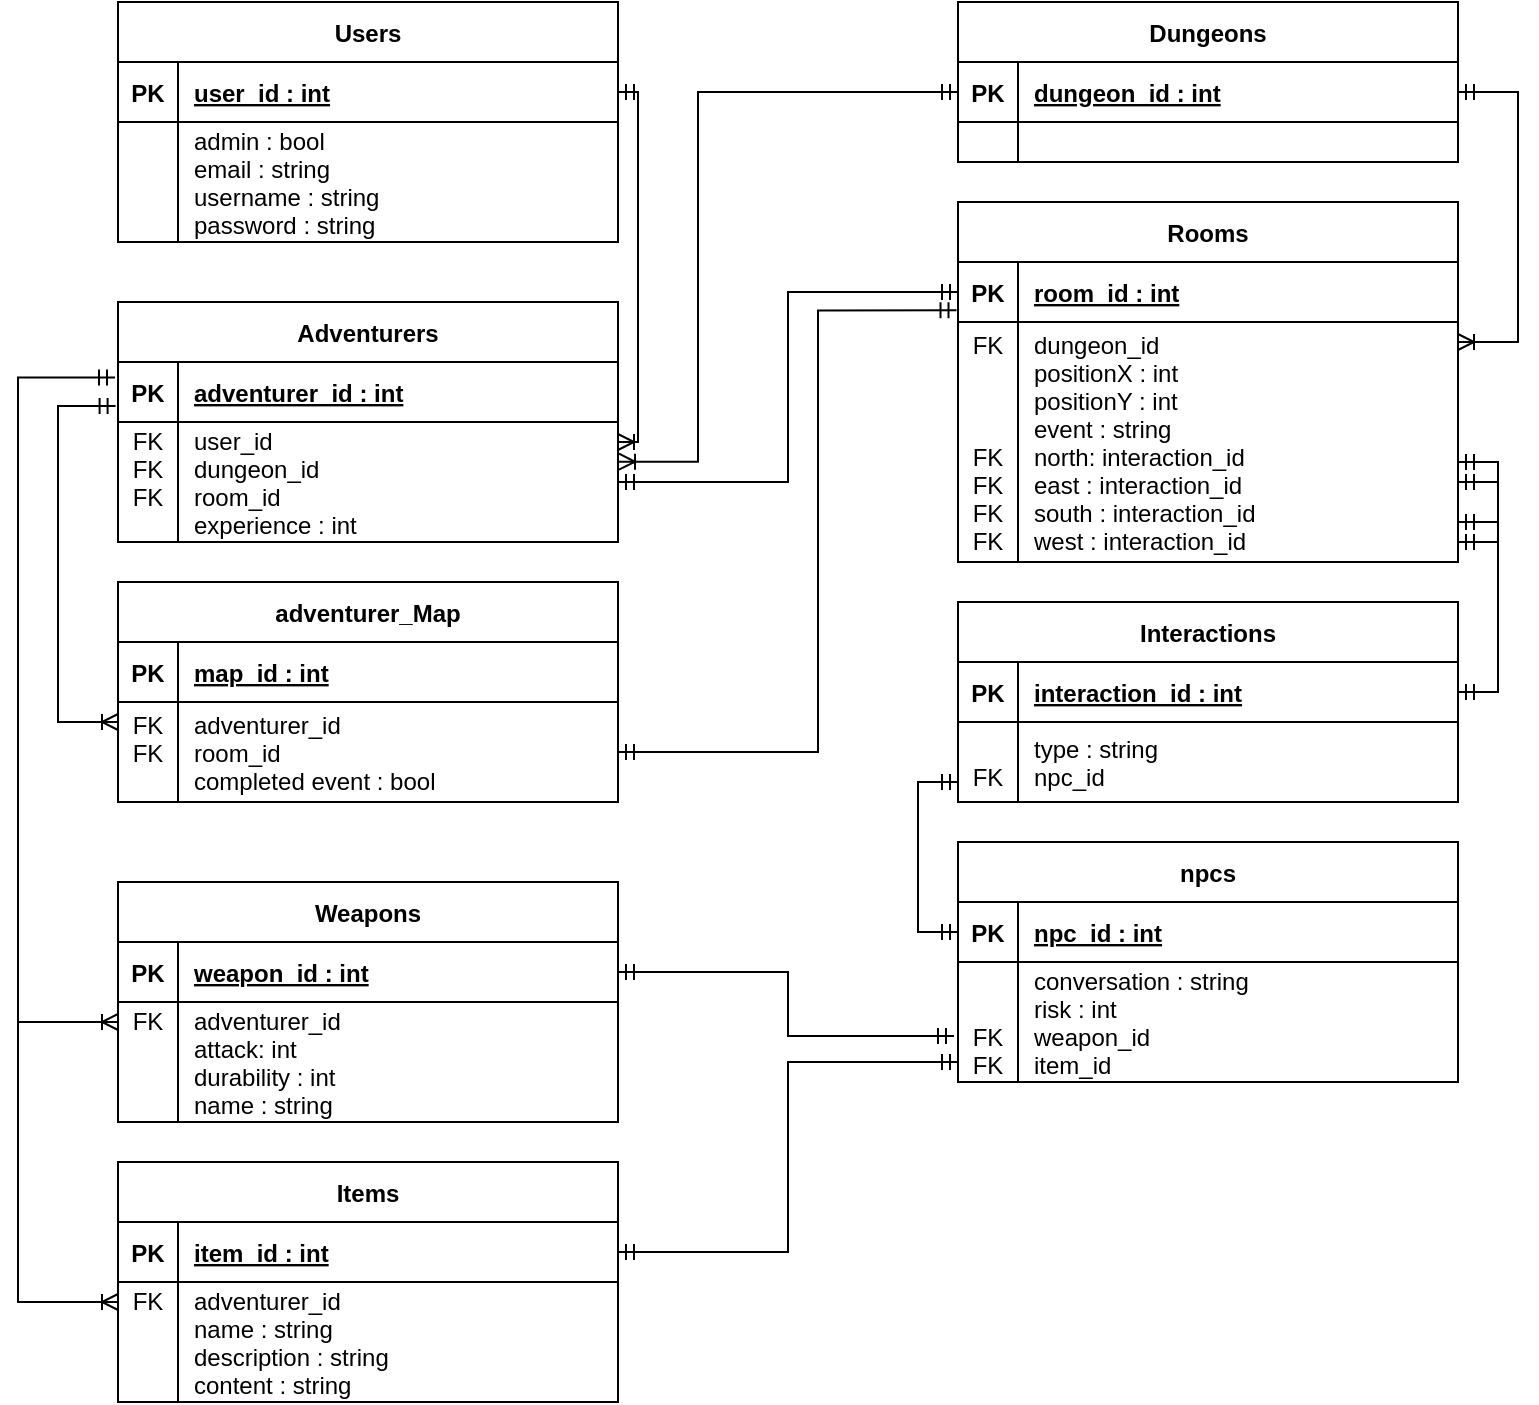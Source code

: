 <mxfile version="15.2.9" type="device"><diagram id="R2lEEEUBdFMjLlhIrx00" name="Page-1"><mxGraphModel dx="1422" dy="762" grid="1" gridSize="10" guides="1" tooltips="1" connect="1" arrows="1" fold="1" page="1" pageScale="1" pageWidth="850" pageHeight="1100" math="0" shadow="0" extFonts="Permanent Marker^https://fonts.googleapis.com/css?family=Permanent+Marker"><root><mxCell id="0"/><mxCell id="1" parent="0"/><mxCell id="aeh51tjurG49gec1VI62-1" value="Users" style="shape=table;startSize=30;container=1;collapsible=1;childLayout=tableLayout;fixedRows=1;rowLines=0;fontStyle=1;align=center;resizeLast=1;" parent="1" vertex="1"><mxGeometry x="70" y="40" width="250" height="120" as="geometry"/></mxCell><mxCell id="aeh51tjurG49gec1VI62-2" value="" style="shape=partialRectangle;collapsible=0;dropTarget=0;pointerEvents=0;fillColor=none;points=[[0,0.5],[1,0.5]];portConstraint=eastwest;top=0;left=0;right=0;bottom=1;" parent="aeh51tjurG49gec1VI62-1" vertex="1"><mxGeometry y="30" width="250" height="30" as="geometry"/></mxCell><mxCell id="aeh51tjurG49gec1VI62-3" value="PK" style="shape=partialRectangle;overflow=hidden;connectable=0;fillColor=none;top=0;left=0;bottom=0;right=0;fontStyle=1;" parent="aeh51tjurG49gec1VI62-2" vertex="1"><mxGeometry width="30" height="30" as="geometry"/></mxCell><mxCell id="aeh51tjurG49gec1VI62-4" value="user_id : int" style="shape=partialRectangle;overflow=hidden;connectable=0;fillColor=none;top=0;left=0;bottom=0;right=0;align=left;spacingLeft=6;fontStyle=5;" parent="aeh51tjurG49gec1VI62-2" vertex="1"><mxGeometry x="30" width="220" height="30" as="geometry"/></mxCell><mxCell id="aeh51tjurG49gec1VI62-5" value="" style="shape=partialRectangle;collapsible=0;dropTarget=0;pointerEvents=0;fillColor=none;points=[[0,0.5],[1,0.5]];portConstraint=eastwest;top=0;left=0;right=0;bottom=0;" parent="aeh51tjurG49gec1VI62-1" vertex="1"><mxGeometry y="60" width="250" height="60" as="geometry"/></mxCell><mxCell id="aeh51tjurG49gec1VI62-6" value="" style="shape=partialRectangle;overflow=hidden;connectable=0;fillColor=none;top=0;left=0;bottom=0;right=0;" parent="aeh51tjurG49gec1VI62-5" vertex="1"><mxGeometry width="30" height="60" as="geometry"/></mxCell><mxCell id="aeh51tjurG49gec1VI62-7" value="admin : bool&#10;email : string&#10;username : string&#10;password : string" style="shape=partialRectangle;overflow=hidden;connectable=0;fillColor=none;top=0;left=0;bottom=0;right=0;align=left;spacingLeft=6;" parent="aeh51tjurG49gec1VI62-5" vertex="1"><mxGeometry x="30" width="220" height="60" as="geometry"/></mxCell><mxCell id="aeh51tjurG49gec1VI62-8" value="Dungeons" style="shape=table;startSize=30;container=1;collapsible=1;childLayout=tableLayout;fixedRows=1;rowLines=0;fontStyle=1;align=center;resizeLast=1;" parent="1" vertex="1"><mxGeometry x="490" y="40" width="250" height="80" as="geometry"/></mxCell><mxCell id="aeh51tjurG49gec1VI62-9" value="" style="shape=partialRectangle;collapsible=0;dropTarget=0;pointerEvents=0;fillColor=none;points=[[0,0.5],[1,0.5]];portConstraint=eastwest;top=0;left=0;right=0;bottom=1;" parent="aeh51tjurG49gec1VI62-8" vertex="1"><mxGeometry y="30" width="250" height="30" as="geometry"/></mxCell><mxCell id="aeh51tjurG49gec1VI62-10" value="PK" style="shape=partialRectangle;overflow=hidden;connectable=0;fillColor=none;top=0;left=0;bottom=0;right=0;fontStyle=1;" parent="aeh51tjurG49gec1VI62-9" vertex="1"><mxGeometry width="30" height="30" as="geometry"/></mxCell><mxCell id="aeh51tjurG49gec1VI62-11" value="dungeon_id : int" style="shape=partialRectangle;overflow=hidden;connectable=0;fillColor=none;top=0;left=0;bottom=0;right=0;align=left;spacingLeft=6;fontStyle=5;" parent="aeh51tjurG49gec1VI62-9" vertex="1"><mxGeometry x="30" width="220" height="30" as="geometry"/></mxCell><mxCell id="aeh51tjurG49gec1VI62-12" value="" style="shape=partialRectangle;collapsible=0;dropTarget=0;pointerEvents=0;fillColor=none;points=[[0,0.5],[1,0.5]];portConstraint=eastwest;top=0;left=0;right=0;bottom=0;" parent="aeh51tjurG49gec1VI62-8" vertex="1"><mxGeometry y="60" width="250" height="20" as="geometry"/></mxCell><mxCell id="aeh51tjurG49gec1VI62-13" value="" style="shape=partialRectangle;overflow=hidden;connectable=0;fillColor=none;top=0;left=0;bottom=0;right=0;" parent="aeh51tjurG49gec1VI62-12" vertex="1"><mxGeometry width="30" height="20" as="geometry"/></mxCell><mxCell id="aeh51tjurG49gec1VI62-14" value="" style="shape=partialRectangle;overflow=hidden;connectable=0;fillColor=none;top=0;left=0;bottom=0;right=0;align=left;spacingLeft=6;" parent="aeh51tjurG49gec1VI62-12" vertex="1"><mxGeometry x="30" width="220" height="20" as="geometry"/></mxCell><mxCell id="aeh51tjurG49gec1VI62-15" value="Rooms" style="shape=table;startSize=30;container=1;collapsible=1;childLayout=tableLayout;fixedRows=1;rowLines=0;fontStyle=1;align=center;resizeLast=1;" parent="1" vertex="1"><mxGeometry x="490" y="140" width="250" height="180" as="geometry"/></mxCell><mxCell id="aeh51tjurG49gec1VI62-16" value="" style="shape=partialRectangle;collapsible=0;dropTarget=0;pointerEvents=0;fillColor=none;points=[[0,0.5],[1,0.5]];portConstraint=eastwest;top=0;left=0;right=0;bottom=1;" parent="aeh51tjurG49gec1VI62-15" vertex="1"><mxGeometry y="30" width="250" height="30" as="geometry"/></mxCell><mxCell id="aeh51tjurG49gec1VI62-17" value="PK" style="shape=partialRectangle;overflow=hidden;connectable=0;fillColor=none;top=0;left=0;bottom=0;right=0;fontStyle=1;" parent="aeh51tjurG49gec1VI62-16" vertex="1"><mxGeometry width="30" height="30" as="geometry"/></mxCell><mxCell id="aeh51tjurG49gec1VI62-18" value="room_id : int" style="shape=partialRectangle;overflow=hidden;connectable=0;fillColor=none;top=0;left=0;bottom=0;right=0;align=left;spacingLeft=6;fontStyle=5;" parent="aeh51tjurG49gec1VI62-16" vertex="1"><mxGeometry x="30" width="220" height="30" as="geometry"/></mxCell><mxCell id="aeh51tjurG49gec1VI62-19" value="" style="shape=partialRectangle;collapsible=0;dropTarget=0;pointerEvents=0;fillColor=none;points=[[0,0.5],[1,0.5]];portConstraint=eastwest;top=0;left=0;right=0;bottom=0;" parent="aeh51tjurG49gec1VI62-15" vertex="1"><mxGeometry y="60" width="250" height="120" as="geometry"/></mxCell><mxCell id="aeh51tjurG49gec1VI62-20" value="FK&#10;&#10;&#10;&#10;FK&#10;FK&#10;FK&#10;FK" style="shape=partialRectangle;overflow=hidden;connectable=0;fillColor=none;top=0;left=0;bottom=0;right=0;" parent="aeh51tjurG49gec1VI62-19" vertex="1"><mxGeometry width="30" height="120" as="geometry"/></mxCell><mxCell id="aeh51tjurG49gec1VI62-21" value="dungeon_id&#10;positionX : int&#10;positionY : int&#10;event : string&#10;north: interaction_id&#10;east : interaction_id&#10;south : interaction_id&#10;west : interaction_id" style="shape=partialRectangle;overflow=hidden;connectable=0;fillColor=none;top=0;left=0;bottom=0;right=0;align=left;spacingLeft=6;" parent="aeh51tjurG49gec1VI62-19" vertex="1"><mxGeometry x="30" width="220" height="120" as="geometry"/></mxCell><mxCell id="aeh51tjurG49gec1VI62-93" style="edgeStyle=orthogonalEdgeStyle;rounded=0;orthogonalLoop=1;jettySize=auto;html=1;startArrow=ERoneToMany;startFill=0;endArrow=ERmandOne;endFill=0;exitX=1.002;exitY=0.331;exitDx=0;exitDy=0;exitPerimeter=0;" parent="1" source="aeh51tjurG49gec1VI62-33" edge="1"><mxGeometry relative="1" as="geometry"><Array as="points"><mxPoint x="360" y="270"/><mxPoint x="360" y="85"/><mxPoint x="490" y="85"/></Array><mxPoint x="490" y="85" as="targetPoint"/></mxGeometry></mxCell><mxCell id="aeh51tjurG49gec1VI62-29" value="Adventurers" style="shape=table;startSize=30;container=1;collapsible=1;childLayout=tableLayout;fixedRows=1;rowLines=0;fontStyle=1;align=center;resizeLast=1;" parent="1" vertex="1"><mxGeometry x="70" y="190" width="250" height="120" as="geometry"/></mxCell><mxCell id="aeh51tjurG49gec1VI62-30" value="" style="shape=partialRectangle;collapsible=0;dropTarget=0;pointerEvents=0;fillColor=none;points=[[0,0.5],[1,0.5]];portConstraint=eastwest;top=0;left=0;right=0;bottom=1;" parent="aeh51tjurG49gec1VI62-29" vertex="1"><mxGeometry y="30" width="250" height="30" as="geometry"/></mxCell><mxCell id="aeh51tjurG49gec1VI62-31" value="PK" style="shape=partialRectangle;overflow=hidden;connectable=0;fillColor=none;top=0;left=0;bottom=0;right=0;fontStyle=1;" parent="aeh51tjurG49gec1VI62-30" vertex="1"><mxGeometry width="30" height="30" as="geometry"/></mxCell><mxCell id="aeh51tjurG49gec1VI62-32" value="adventurer_id : int" style="shape=partialRectangle;overflow=hidden;connectable=0;fillColor=none;top=0;left=0;bottom=0;right=0;align=left;spacingLeft=6;fontStyle=5;" parent="aeh51tjurG49gec1VI62-30" vertex="1"><mxGeometry x="30" width="220" height="30" as="geometry"/></mxCell><mxCell id="aeh51tjurG49gec1VI62-33" value="" style="shape=partialRectangle;collapsible=0;dropTarget=0;pointerEvents=0;fillColor=none;points=[[0,0.5],[1,0.5]];portConstraint=eastwest;top=0;left=0;right=0;bottom=0;" parent="aeh51tjurG49gec1VI62-29" vertex="1"><mxGeometry y="60" width="250" height="60" as="geometry"/></mxCell><mxCell id="aeh51tjurG49gec1VI62-34" value="FK&#10;FK&#10;FK&#10;" style="shape=partialRectangle;overflow=hidden;connectable=0;fillColor=none;top=0;left=0;bottom=0;right=0;" parent="aeh51tjurG49gec1VI62-33" vertex="1"><mxGeometry width="30" height="60" as="geometry"/></mxCell><mxCell id="aeh51tjurG49gec1VI62-35" value="user_id&#10;dungeon_id&#10;room_id&#10;experience : int" style="shape=partialRectangle;overflow=hidden;connectable=0;fillColor=none;top=0;left=0;bottom=0;right=0;align=left;spacingLeft=6;" parent="aeh51tjurG49gec1VI62-33" vertex="1"><mxGeometry x="30" width="220" height="60" as="geometry"/></mxCell><mxCell id="aeh51tjurG49gec1VI62-43" value="Weapons" style="shape=table;startSize=30;container=1;collapsible=1;childLayout=tableLayout;fixedRows=1;rowLines=0;fontStyle=1;align=center;resizeLast=1;" parent="1" vertex="1"><mxGeometry x="70" y="480" width="250" height="120" as="geometry"/></mxCell><mxCell id="aeh51tjurG49gec1VI62-44" value="" style="shape=partialRectangle;collapsible=0;dropTarget=0;pointerEvents=0;fillColor=none;points=[[0,0.5],[1,0.5]];portConstraint=eastwest;top=0;left=0;right=0;bottom=1;" parent="aeh51tjurG49gec1VI62-43" vertex="1"><mxGeometry y="30" width="250" height="30" as="geometry"/></mxCell><mxCell id="aeh51tjurG49gec1VI62-45" value="PK" style="shape=partialRectangle;overflow=hidden;connectable=0;fillColor=none;top=0;left=0;bottom=0;right=0;fontStyle=1;" parent="aeh51tjurG49gec1VI62-44" vertex="1"><mxGeometry width="30" height="30" as="geometry"/></mxCell><mxCell id="aeh51tjurG49gec1VI62-46" value="weapon_id : int" style="shape=partialRectangle;overflow=hidden;connectable=0;fillColor=none;top=0;left=0;bottom=0;right=0;align=left;spacingLeft=6;fontStyle=5;" parent="aeh51tjurG49gec1VI62-44" vertex="1"><mxGeometry x="30" width="220" height="30" as="geometry"/></mxCell><mxCell id="aeh51tjurG49gec1VI62-47" value="" style="shape=partialRectangle;collapsible=0;dropTarget=0;pointerEvents=0;fillColor=none;points=[[0,0.5],[1,0.5]];portConstraint=eastwest;top=0;left=0;right=0;bottom=0;" parent="aeh51tjurG49gec1VI62-43" vertex="1"><mxGeometry y="60" width="250" height="60" as="geometry"/></mxCell><mxCell id="aeh51tjurG49gec1VI62-48" value="FK&#10;&#10;&#10;" style="shape=partialRectangle;overflow=hidden;connectable=0;fillColor=none;top=0;left=0;bottom=0;right=0;" parent="aeh51tjurG49gec1VI62-47" vertex="1"><mxGeometry width="30" height="60" as="geometry"/></mxCell><mxCell id="aeh51tjurG49gec1VI62-49" value="adventurer_id&#10;attack: int&#10;durability : int&#10;name : string" style="shape=partialRectangle;overflow=hidden;connectable=0;fillColor=none;top=0;left=0;bottom=0;right=0;align=left;spacingLeft=6;" parent="aeh51tjurG49gec1VI62-47" vertex="1"><mxGeometry x="30" width="220" height="60" as="geometry"/></mxCell><mxCell id="aeh51tjurG49gec1VI62-50" value="Items" style="shape=table;startSize=30;container=1;collapsible=1;childLayout=tableLayout;fixedRows=1;rowLines=0;fontStyle=1;align=center;resizeLast=1;" parent="1" vertex="1"><mxGeometry x="70" y="620" width="250" height="120" as="geometry"/></mxCell><mxCell id="aeh51tjurG49gec1VI62-51" value="" style="shape=partialRectangle;collapsible=0;dropTarget=0;pointerEvents=0;fillColor=none;points=[[0,0.5],[1,0.5]];portConstraint=eastwest;top=0;left=0;right=0;bottom=1;" parent="aeh51tjurG49gec1VI62-50" vertex="1"><mxGeometry y="30" width="250" height="30" as="geometry"/></mxCell><mxCell id="aeh51tjurG49gec1VI62-52" value="PK" style="shape=partialRectangle;overflow=hidden;connectable=0;fillColor=none;top=0;left=0;bottom=0;right=0;fontStyle=1;" parent="aeh51tjurG49gec1VI62-51" vertex="1"><mxGeometry width="30" height="30" as="geometry"/></mxCell><mxCell id="aeh51tjurG49gec1VI62-53" value="item_id : int" style="shape=partialRectangle;overflow=hidden;connectable=0;fillColor=none;top=0;left=0;bottom=0;right=0;align=left;spacingLeft=6;fontStyle=5;" parent="aeh51tjurG49gec1VI62-51" vertex="1"><mxGeometry x="30" width="220" height="30" as="geometry"/></mxCell><mxCell id="aeh51tjurG49gec1VI62-54" value="" style="shape=partialRectangle;collapsible=0;dropTarget=0;pointerEvents=0;fillColor=none;points=[[0,0.5],[1,0.5]];portConstraint=eastwest;top=0;left=0;right=0;bottom=0;" parent="aeh51tjurG49gec1VI62-50" vertex="1"><mxGeometry y="60" width="250" height="60" as="geometry"/></mxCell><mxCell id="aeh51tjurG49gec1VI62-55" value="FK&#10;&#10;&#10;" style="shape=partialRectangle;overflow=hidden;connectable=0;fillColor=none;top=0;left=0;bottom=0;right=0;" parent="aeh51tjurG49gec1VI62-54" vertex="1"><mxGeometry width="30" height="60" as="geometry"/></mxCell><mxCell id="aeh51tjurG49gec1VI62-56" value="adventurer_id&#10;name : string&#10;description : string&#10;content : string" style="shape=partialRectangle;overflow=hidden;connectable=0;fillColor=none;top=0;left=0;bottom=0;right=0;align=left;spacingLeft=6;" parent="aeh51tjurG49gec1VI62-54" vertex="1"><mxGeometry x="30" width="220" height="60" as="geometry"/></mxCell><mxCell id="aeh51tjurG49gec1VI62-64" value="adventurer_Map" style="shape=table;startSize=30;container=1;collapsible=1;childLayout=tableLayout;fixedRows=1;rowLines=0;fontStyle=1;align=center;resizeLast=1;" parent="1" vertex="1"><mxGeometry x="70" y="330" width="250" height="110" as="geometry"/></mxCell><mxCell id="aeh51tjurG49gec1VI62-65" value="" style="shape=partialRectangle;collapsible=0;dropTarget=0;pointerEvents=0;fillColor=none;points=[[0,0.5],[1,0.5]];portConstraint=eastwest;top=0;left=0;right=0;bottom=1;" parent="aeh51tjurG49gec1VI62-64" vertex="1"><mxGeometry y="30" width="250" height="30" as="geometry"/></mxCell><mxCell id="aeh51tjurG49gec1VI62-66" value="PK" style="shape=partialRectangle;overflow=hidden;connectable=0;fillColor=none;top=0;left=0;bottom=0;right=0;fontStyle=1;" parent="aeh51tjurG49gec1VI62-65" vertex="1"><mxGeometry width="30" height="30" as="geometry"/></mxCell><mxCell id="aeh51tjurG49gec1VI62-67" value="map_id : int" style="shape=partialRectangle;overflow=hidden;connectable=0;fillColor=none;top=0;left=0;bottom=0;right=0;align=left;spacingLeft=6;fontStyle=5;" parent="aeh51tjurG49gec1VI62-65" vertex="1"><mxGeometry x="30" width="220" height="30" as="geometry"/></mxCell><mxCell id="aeh51tjurG49gec1VI62-68" value="" style="shape=partialRectangle;collapsible=0;dropTarget=0;pointerEvents=0;fillColor=none;points=[[0,0.5],[1,0.5]];portConstraint=eastwest;top=0;left=0;right=0;bottom=0;" parent="aeh51tjurG49gec1VI62-64" vertex="1"><mxGeometry y="60" width="250" height="50" as="geometry"/></mxCell><mxCell id="aeh51tjurG49gec1VI62-69" value="FK&#10;FK&#10;" style="shape=partialRectangle;overflow=hidden;connectable=0;fillColor=none;top=0;left=0;bottom=0;right=0;" parent="aeh51tjurG49gec1VI62-68" vertex="1"><mxGeometry width="30" height="50" as="geometry"/></mxCell><mxCell id="aeh51tjurG49gec1VI62-70" value="adventurer_id&#10;room_id&#10;completed event : bool" style="shape=partialRectangle;overflow=hidden;connectable=0;fillColor=none;top=0;left=0;bottom=0;right=0;align=left;spacingLeft=6;" parent="aeh51tjurG49gec1VI62-68" vertex="1"><mxGeometry x="30" width="220" height="50" as="geometry"/></mxCell><mxCell id="aeh51tjurG49gec1VI62-78" value="Interactions" style="shape=table;startSize=30;container=1;collapsible=1;childLayout=tableLayout;fixedRows=1;rowLines=0;fontStyle=1;align=center;resizeLast=1;" parent="1" vertex="1"><mxGeometry x="490" y="340" width="250" height="100.0" as="geometry"/></mxCell><mxCell id="aeh51tjurG49gec1VI62-79" value="" style="shape=partialRectangle;collapsible=0;dropTarget=0;pointerEvents=0;fillColor=none;points=[[0,0.5],[1,0.5]];portConstraint=eastwest;top=0;left=0;right=0;bottom=1;" parent="aeh51tjurG49gec1VI62-78" vertex="1"><mxGeometry y="30" width="250" height="30" as="geometry"/></mxCell><mxCell id="aeh51tjurG49gec1VI62-80" value="PK" style="shape=partialRectangle;overflow=hidden;connectable=0;fillColor=none;top=0;left=0;bottom=0;right=0;fontStyle=1;" parent="aeh51tjurG49gec1VI62-79" vertex="1"><mxGeometry width="30" height="30" as="geometry"/></mxCell><mxCell id="aeh51tjurG49gec1VI62-81" value="interaction_id : int" style="shape=partialRectangle;overflow=hidden;connectable=0;fillColor=none;top=0;left=0;bottom=0;right=0;align=left;spacingLeft=6;fontStyle=5;" parent="aeh51tjurG49gec1VI62-79" vertex="1"><mxGeometry x="30" width="220" height="30" as="geometry"/></mxCell><mxCell id="aeh51tjurG49gec1VI62-82" value="" style="shape=partialRectangle;collapsible=0;dropTarget=0;pointerEvents=0;fillColor=none;points=[[0,0.5],[1,0.5]];portConstraint=eastwest;top=0;left=0;right=0;bottom=0;" parent="aeh51tjurG49gec1VI62-78" vertex="1"><mxGeometry y="60" width="250" height="40" as="geometry"/></mxCell><mxCell id="aeh51tjurG49gec1VI62-83" value="&#10;FK" style="shape=partialRectangle;overflow=hidden;connectable=0;fillColor=none;top=0;left=0;bottom=0;right=0;" parent="aeh51tjurG49gec1VI62-82" vertex="1"><mxGeometry width="30" height="40" as="geometry"/></mxCell><mxCell id="aeh51tjurG49gec1VI62-84" value="type : string&#10;npc_id" style="shape=partialRectangle;overflow=hidden;connectable=0;fillColor=none;top=0;left=0;bottom=0;right=0;align=left;spacingLeft=6;" parent="aeh51tjurG49gec1VI62-82" vertex="1"><mxGeometry x="30" width="220" height="40" as="geometry"/></mxCell><mxCell id="aeh51tjurG49gec1VI62-85" value="npcs" style="shape=table;startSize=30;container=1;collapsible=1;childLayout=tableLayout;fixedRows=1;rowLines=0;fontStyle=1;align=center;resizeLast=1;" parent="1" vertex="1"><mxGeometry x="490" y="460" width="250" height="120" as="geometry"/></mxCell><mxCell id="aeh51tjurG49gec1VI62-86" value="" style="shape=partialRectangle;collapsible=0;dropTarget=0;pointerEvents=0;fillColor=none;points=[[0,0.5],[1,0.5]];portConstraint=eastwest;top=0;left=0;right=0;bottom=1;" parent="aeh51tjurG49gec1VI62-85" vertex="1"><mxGeometry y="30" width="250" height="30" as="geometry"/></mxCell><mxCell id="aeh51tjurG49gec1VI62-87" value="PK" style="shape=partialRectangle;overflow=hidden;connectable=0;fillColor=none;top=0;left=0;bottom=0;right=0;fontStyle=1;" parent="aeh51tjurG49gec1VI62-86" vertex="1"><mxGeometry width="30" height="30" as="geometry"><mxRectangle width="30" height="30" as="alternateBounds"/></mxGeometry></mxCell><mxCell id="aeh51tjurG49gec1VI62-88" value="npc_id : int" style="shape=partialRectangle;overflow=hidden;connectable=0;fillColor=none;top=0;left=0;bottom=0;right=0;align=left;spacingLeft=6;fontStyle=5;" parent="aeh51tjurG49gec1VI62-86" vertex="1"><mxGeometry x="30" width="220" height="30" as="geometry"><mxRectangle width="220" height="30" as="alternateBounds"/></mxGeometry></mxCell><mxCell id="aeh51tjurG49gec1VI62-89" value="" style="shape=partialRectangle;collapsible=0;dropTarget=0;pointerEvents=0;fillColor=none;points=[[0,0.5],[1,0.5]];portConstraint=eastwest;top=0;left=0;right=0;bottom=0;" parent="aeh51tjurG49gec1VI62-85" vertex="1"><mxGeometry y="60" width="250" height="60" as="geometry"/></mxCell><mxCell id="aeh51tjurG49gec1VI62-90" value="&#10;&#10;FK&#10;FK" style="shape=partialRectangle;overflow=hidden;connectable=0;fillColor=none;top=0;left=0;bottom=0;right=0;" parent="aeh51tjurG49gec1VI62-89" vertex="1"><mxGeometry width="30" height="60" as="geometry"><mxRectangle width="30" height="60" as="alternateBounds"/></mxGeometry></mxCell><mxCell id="aeh51tjurG49gec1VI62-91" value="conversation : string&#10;risk : int&#10;weapon_id&#10;item_id" style="shape=partialRectangle;overflow=hidden;connectable=0;fillColor=none;top=0;left=0;bottom=0;right=0;align=left;spacingLeft=6;" parent="aeh51tjurG49gec1VI62-89" vertex="1"><mxGeometry x="30" width="220" height="60" as="geometry"><mxRectangle width="220" height="60" as="alternateBounds"/></mxGeometry></mxCell><mxCell id="aeh51tjurG49gec1VI62-92" style="edgeStyle=orthogonalEdgeStyle;rounded=0;orthogonalLoop=1;jettySize=auto;html=1;startArrow=ERoneToMany;startFill=0;endArrow=ERmandOne;endFill=0;" parent="1" source="aeh51tjurG49gec1VI62-33" edge="1"><mxGeometry relative="1" as="geometry"><mxPoint x="320" y="85" as="targetPoint"/><Array as="points"><mxPoint x="330" y="260"/><mxPoint x="330" y="85"/></Array></mxGeometry></mxCell><mxCell id="aeh51tjurG49gec1VI62-94" style="edgeStyle=orthogonalEdgeStyle;rounded=0;orthogonalLoop=1;jettySize=auto;html=1;startArrow=ERmandOne;startFill=0;endArrow=ERoneToMany;endFill=0;" parent="1" source="aeh51tjurG49gec1VI62-9" edge="1"><mxGeometry relative="1" as="geometry"><mxPoint x="740" y="210" as="targetPoint"/><Array as="points"><mxPoint x="770" y="85"/><mxPoint x="770" y="210"/></Array></mxGeometry></mxCell><mxCell id="aeh51tjurG49gec1VI62-95" style="edgeStyle=orthogonalEdgeStyle;rounded=0;orthogonalLoop=1;jettySize=auto;html=1;entryX=0;entryY=0.5;entryDx=0;entryDy=0;startArrow=ERmandOne;startFill=0;endArrow=ERmandOne;endFill=0;" parent="1" source="aeh51tjurG49gec1VI62-33" target="aeh51tjurG49gec1VI62-16" edge="1"><mxGeometry relative="1" as="geometry"/></mxCell><mxCell id="aeh51tjurG49gec1VI62-96" style="edgeStyle=orthogonalEdgeStyle;rounded=0;orthogonalLoop=1;jettySize=auto;html=1;entryX=-0.005;entryY=0.72;entryDx=0;entryDy=0;startArrow=ERoneToMany;startFill=0;endArrow=ERmandOne;endFill=0;entryPerimeter=0;" parent="1" source="aeh51tjurG49gec1VI62-68" target="aeh51tjurG49gec1VI62-30" edge="1"><mxGeometry relative="1" as="geometry"><Array as="points"><mxPoint x="40" y="400"/><mxPoint x="40" y="242"/><mxPoint x="69" y="242"/></Array></mxGeometry></mxCell><mxCell id="aeh51tjurG49gec1VI62-97" style="edgeStyle=orthogonalEdgeStyle;rounded=0;orthogonalLoop=1;jettySize=auto;html=1;entryX=-0.003;entryY=0.805;entryDx=0;entryDy=0;entryPerimeter=0;startArrow=ERmandOne;startFill=0;endArrow=ERmandOne;endFill=0;" parent="1" source="aeh51tjurG49gec1VI62-68" target="aeh51tjurG49gec1VI62-16" edge="1"><mxGeometry relative="1" as="geometry"><Array as="points"><mxPoint x="420" y="415"/><mxPoint x="420" y="194"/></Array></mxGeometry></mxCell><mxCell id="aeh51tjurG49gec1VI62-98" style="edgeStyle=orthogonalEdgeStyle;rounded=0;orthogonalLoop=1;jettySize=auto;html=1;startArrow=ERoneToMany;startFill=0;endArrow=ERmandOne;endFill=0;entryX=-0.006;entryY=0.257;entryDx=0;entryDy=0;entryPerimeter=0;" parent="1" source="aeh51tjurG49gec1VI62-47" target="aeh51tjurG49gec1VI62-30" edge="1"><mxGeometry relative="1" as="geometry"><mxPoint x="60" y="220" as="targetPoint"/><Array as="points"><mxPoint x="20" y="550"/><mxPoint x="20" y="228"/></Array></mxGeometry></mxCell><mxCell id="aeh51tjurG49gec1VI62-99" style="edgeStyle=orthogonalEdgeStyle;rounded=0;orthogonalLoop=1;jettySize=auto;html=1;startArrow=ERoneToMany;startFill=0;endArrow=none;endFill=0;" parent="1" source="aeh51tjurG49gec1VI62-54" edge="1"><mxGeometry relative="1" as="geometry"><mxPoint x="20.0" y="540" as="targetPoint"/><Array as="points"><mxPoint x="20" y="690"/></Array></mxGeometry></mxCell><mxCell id="aeh51tjurG49gec1VI62-101" style="edgeStyle=orthogonalEdgeStyle;rounded=0;orthogonalLoop=1;jettySize=auto;html=1;entryX=1;entryY=0.5;entryDx=0;entryDy=0;startArrow=ERmandOne;startFill=0;endArrow=ERmandOne;endFill=0;" parent="1" source="aeh51tjurG49gec1VI62-19" target="aeh51tjurG49gec1VI62-79" edge="1"><mxGeometry relative="1" as="geometry"><Array as="points"><mxPoint x="760" y="270"/><mxPoint x="760" y="385"/></Array></mxGeometry></mxCell><mxCell id="aeh51tjurG49gec1VI62-102" style="edgeStyle=orthogonalEdgeStyle;rounded=0;orthogonalLoop=1;jettySize=auto;html=1;startArrow=ERmandOne;startFill=0;endArrow=none;endFill=0;" parent="1" source="aeh51tjurG49gec1VI62-19" edge="1"><mxGeometry relative="1" as="geometry"><mxPoint x="760" y="290" as="targetPoint"/><Array as="points"><mxPoint x="760" y="280"/></Array></mxGeometry></mxCell><mxCell id="aeh51tjurG49gec1VI62-103" style="edgeStyle=orthogonalEdgeStyle;rounded=0;orthogonalLoop=1;jettySize=auto;html=1;startArrow=ERmandOne;startFill=0;endArrow=none;endFill=0;" parent="1" source="aeh51tjurG49gec1VI62-19" edge="1"><mxGeometry relative="1" as="geometry"><mxPoint x="760" y="300" as="targetPoint"/><Array as="points"><mxPoint x="750" y="300"/><mxPoint x="750" y="300"/></Array></mxGeometry></mxCell><mxCell id="aeh51tjurG49gec1VI62-104" style="edgeStyle=orthogonalEdgeStyle;rounded=0;orthogonalLoop=1;jettySize=auto;html=1;startArrow=ERmandOne;startFill=0;endArrow=none;endFill=0;" parent="1" source="aeh51tjurG49gec1VI62-19" edge="1"><mxGeometry relative="1" as="geometry"><mxPoint x="760" y="320.0" as="targetPoint"/><Array as="points"><mxPoint x="760" y="310"/></Array></mxGeometry></mxCell><mxCell id="aeh51tjurG49gec1VI62-105" style="edgeStyle=orthogonalEdgeStyle;rounded=0;orthogonalLoop=1;jettySize=auto;html=1;entryX=0;entryY=0.5;entryDx=0;entryDy=0;startArrow=ERmandOne;startFill=0;endArrow=ERmandOne;endFill=0;exitX=0;exitY=0.75;exitDx=0;exitDy=0;exitPerimeter=0;" parent="1" source="aeh51tjurG49gec1VI62-82" target="aeh51tjurG49gec1VI62-86" edge="1"><mxGeometry relative="1" as="geometry"><Array as="points"><mxPoint x="470" y="430"/><mxPoint x="470" y="505"/></Array></mxGeometry></mxCell><mxCell id="A3DeWBYHhcvwP2L8xWuY-1" style="edgeStyle=orthogonalEdgeStyle;rounded=0;orthogonalLoop=1;jettySize=auto;html=1;entryX=1;entryY=0.5;entryDx=0;entryDy=0;exitX=-0.008;exitY=0.617;exitDx=0;exitDy=0;exitPerimeter=0;startArrow=ERmandOne;startFill=0;endArrow=ERmandOne;endFill=0;" edge="1" parent="1" source="aeh51tjurG49gec1VI62-89" target="aeh51tjurG49gec1VI62-44"><mxGeometry relative="1" as="geometry"/></mxCell><mxCell id="A3DeWBYHhcvwP2L8xWuY-2" style="edgeStyle=orthogonalEdgeStyle;rounded=0;orthogonalLoop=1;jettySize=auto;html=1;entryX=1;entryY=0.5;entryDx=0;entryDy=0;startArrow=ERmandOne;startFill=0;endArrow=ERmandOne;endFill=0;" edge="1" parent="1" source="aeh51tjurG49gec1VI62-89" target="aeh51tjurG49gec1VI62-51"><mxGeometry relative="1" as="geometry"><Array as="points"><mxPoint x="405" y="570"/><mxPoint x="405" y="665"/></Array></mxGeometry></mxCell></root></mxGraphModel></diagram></mxfile>